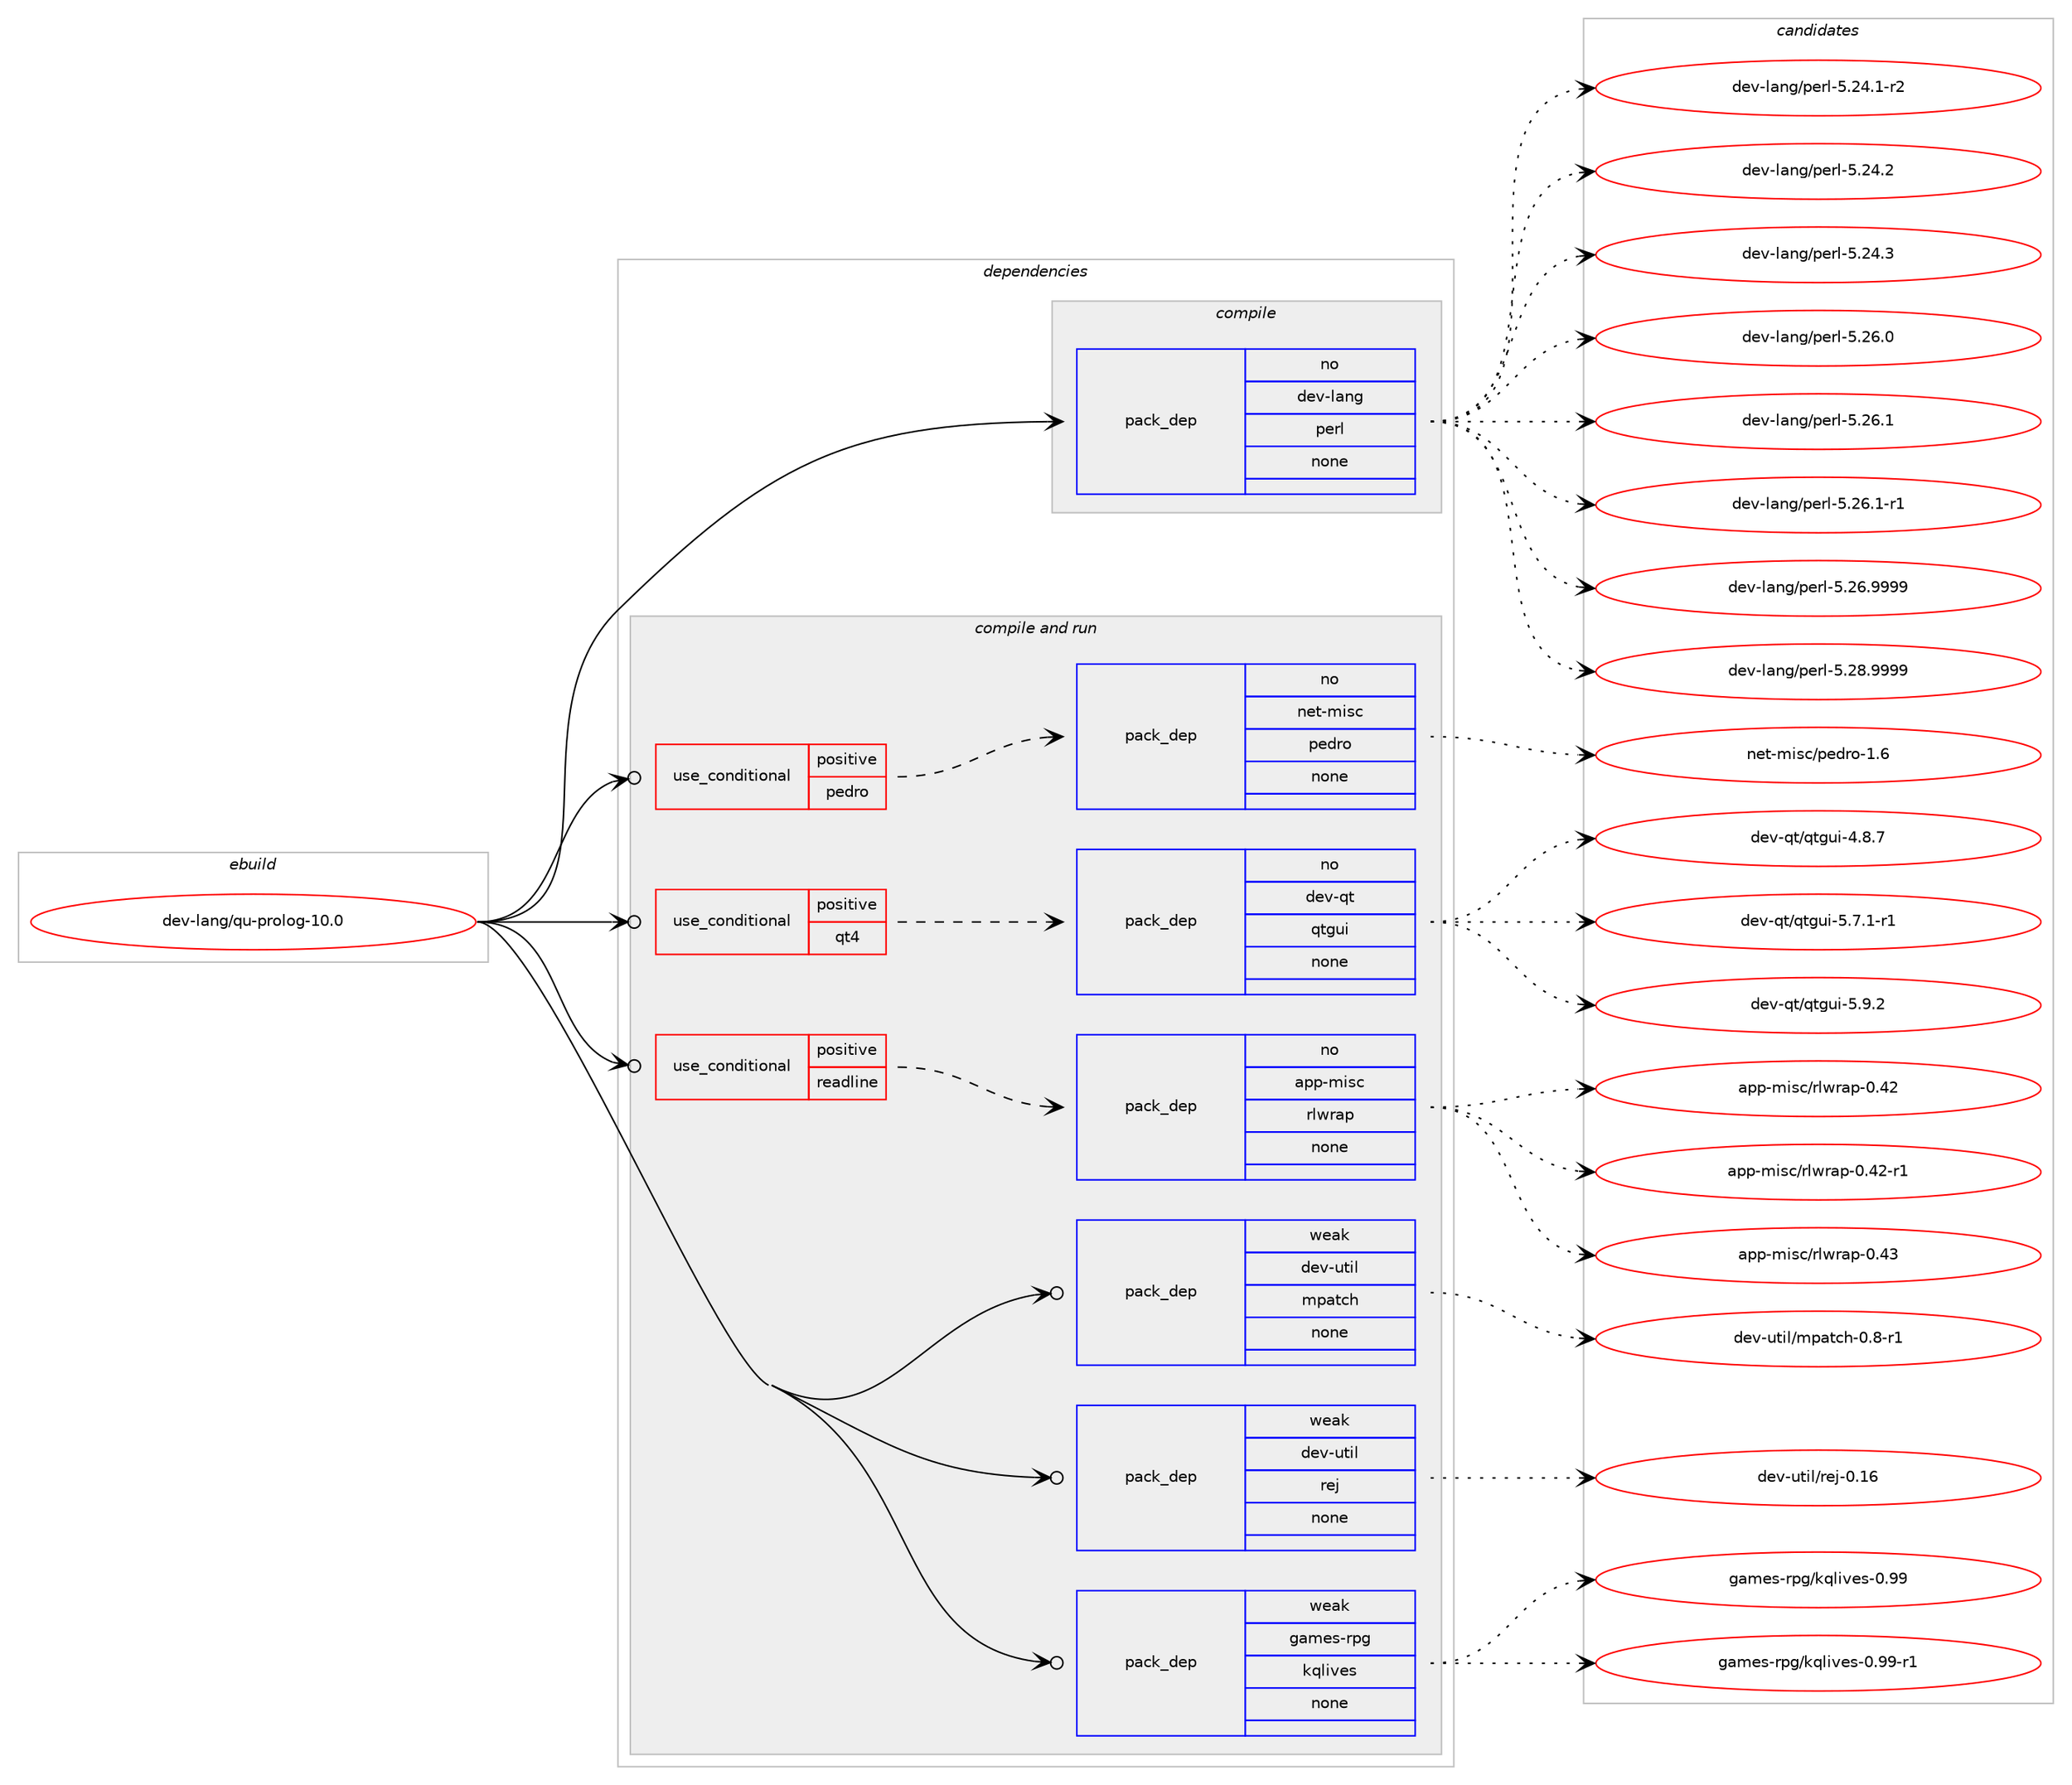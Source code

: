 digraph prolog {

# *************
# Graph options
# *************

newrank=true;
concentrate=true;
compound=true;
graph [rankdir=LR,fontname=Helvetica,fontsize=10,ranksep=1.5];#, ranksep=2.5, nodesep=0.2];
edge  [arrowhead=vee];
node  [fontname=Helvetica,fontsize=10];

# **********
# The ebuild
# **********

subgraph cluster_leftcol {
color=gray;
rank=same;
label=<<i>ebuild</i>>;
id [label="dev-lang/qu-prolog-10.0", color=red, width=4, href="../dev-lang/qu-prolog-10.0.svg"];
}

# ****************
# The dependencies
# ****************

subgraph cluster_midcol {
color=gray;
label=<<i>dependencies</i>>;
subgraph cluster_compile {
fillcolor="#eeeeee";
style=filled;
label=<<i>compile</i>>;
subgraph pack82425 {
dependency109186 [label=<<TABLE BORDER="0" CELLBORDER="1" CELLSPACING="0" CELLPADDING="4" WIDTH="220"><TR><TD ROWSPAN="6" CELLPADDING="30">pack_dep</TD></TR><TR><TD WIDTH="110">no</TD></TR><TR><TD>dev-lang</TD></TR><TR><TD>perl</TD></TR><TR><TD>none</TD></TR><TR><TD></TD></TR></TABLE>>, shape=none, color=blue];
}
id:e -> dependency109186:w [weight=20,style="solid",arrowhead="vee"];
}
subgraph cluster_compileandrun {
fillcolor="#eeeeee";
style=filled;
label=<<i>compile and run</i>>;
subgraph cond23619 {
dependency109187 [label=<<TABLE BORDER="0" CELLBORDER="1" CELLSPACING="0" CELLPADDING="4"><TR><TD ROWSPAN="3" CELLPADDING="10">use_conditional</TD></TR><TR><TD>positive</TD></TR><TR><TD>pedro</TD></TR></TABLE>>, shape=none, color=red];
subgraph pack82426 {
dependency109188 [label=<<TABLE BORDER="0" CELLBORDER="1" CELLSPACING="0" CELLPADDING="4" WIDTH="220"><TR><TD ROWSPAN="6" CELLPADDING="30">pack_dep</TD></TR><TR><TD WIDTH="110">no</TD></TR><TR><TD>net-misc</TD></TR><TR><TD>pedro</TD></TR><TR><TD>none</TD></TR><TR><TD></TD></TR></TABLE>>, shape=none, color=blue];
}
dependency109187:e -> dependency109188:w [weight=20,style="dashed",arrowhead="vee"];
}
id:e -> dependency109187:w [weight=20,style="solid",arrowhead="odotvee"];
subgraph cond23620 {
dependency109189 [label=<<TABLE BORDER="0" CELLBORDER="1" CELLSPACING="0" CELLPADDING="4"><TR><TD ROWSPAN="3" CELLPADDING="10">use_conditional</TD></TR><TR><TD>positive</TD></TR><TR><TD>qt4</TD></TR></TABLE>>, shape=none, color=red];
subgraph pack82427 {
dependency109190 [label=<<TABLE BORDER="0" CELLBORDER="1" CELLSPACING="0" CELLPADDING="4" WIDTH="220"><TR><TD ROWSPAN="6" CELLPADDING="30">pack_dep</TD></TR><TR><TD WIDTH="110">no</TD></TR><TR><TD>dev-qt</TD></TR><TR><TD>qtgui</TD></TR><TR><TD>none</TD></TR><TR><TD></TD></TR></TABLE>>, shape=none, color=blue];
}
dependency109189:e -> dependency109190:w [weight=20,style="dashed",arrowhead="vee"];
}
id:e -> dependency109189:w [weight=20,style="solid",arrowhead="odotvee"];
subgraph cond23621 {
dependency109191 [label=<<TABLE BORDER="0" CELLBORDER="1" CELLSPACING="0" CELLPADDING="4"><TR><TD ROWSPAN="3" CELLPADDING="10">use_conditional</TD></TR><TR><TD>positive</TD></TR><TR><TD>readline</TD></TR></TABLE>>, shape=none, color=red];
subgraph pack82428 {
dependency109192 [label=<<TABLE BORDER="0" CELLBORDER="1" CELLSPACING="0" CELLPADDING="4" WIDTH="220"><TR><TD ROWSPAN="6" CELLPADDING="30">pack_dep</TD></TR><TR><TD WIDTH="110">no</TD></TR><TR><TD>app-misc</TD></TR><TR><TD>rlwrap</TD></TR><TR><TD>none</TD></TR><TR><TD></TD></TR></TABLE>>, shape=none, color=blue];
}
dependency109191:e -> dependency109192:w [weight=20,style="dashed",arrowhead="vee"];
}
id:e -> dependency109191:w [weight=20,style="solid",arrowhead="odotvee"];
subgraph pack82429 {
dependency109193 [label=<<TABLE BORDER="0" CELLBORDER="1" CELLSPACING="0" CELLPADDING="4" WIDTH="220"><TR><TD ROWSPAN="6" CELLPADDING="30">pack_dep</TD></TR><TR><TD WIDTH="110">weak</TD></TR><TR><TD>dev-util</TD></TR><TR><TD>mpatch</TD></TR><TR><TD>none</TD></TR><TR><TD></TD></TR></TABLE>>, shape=none, color=blue];
}
id:e -> dependency109193:w [weight=20,style="solid",arrowhead="odotvee"];
subgraph pack82430 {
dependency109194 [label=<<TABLE BORDER="0" CELLBORDER="1" CELLSPACING="0" CELLPADDING="4" WIDTH="220"><TR><TD ROWSPAN="6" CELLPADDING="30">pack_dep</TD></TR><TR><TD WIDTH="110">weak</TD></TR><TR><TD>dev-util</TD></TR><TR><TD>rej</TD></TR><TR><TD>none</TD></TR><TR><TD></TD></TR></TABLE>>, shape=none, color=blue];
}
id:e -> dependency109194:w [weight=20,style="solid",arrowhead="odotvee"];
subgraph pack82431 {
dependency109195 [label=<<TABLE BORDER="0" CELLBORDER="1" CELLSPACING="0" CELLPADDING="4" WIDTH="220"><TR><TD ROWSPAN="6" CELLPADDING="30">pack_dep</TD></TR><TR><TD WIDTH="110">weak</TD></TR><TR><TD>games-rpg</TD></TR><TR><TD>kqlives</TD></TR><TR><TD>none</TD></TR><TR><TD></TD></TR></TABLE>>, shape=none, color=blue];
}
id:e -> dependency109195:w [weight=20,style="solid",arrowhead="odotvee"];
}
subgraph cluster_run {
fillcolor="#eeeeee";
style=filled;
label=<<i>run</i>>;
}
}

# **************
# The candidates
# **************

subgraph cluster_choices {
rank=same;
color=gray;
label=<<i>candidates</i>>;

subgraph choice82425 {
color=black;
nodesep=1;
choice100101118451089711010347112101114108455346505246494511450 [label="dev-lang/perl-5.24.1-r2", color=red, width=4,href="../dev-lang/perl-5.24.1-r2.svg"];
choice10010111845108971101034711210111410845534650524650 [label="dev-lang/perl-5.24.2", color=red, width=4,href="../dev-lang/perl-5.24.2.svg"];
choice10010111845108971101034711210111410845534650524651 [label="dev-lang/perl-5.24.3", color=red, width=4,href="../dev-lang/perl-5.24.3.svg"];
choice10010111845108971101034711210111410845534650544648 [label="dev-lang/perl-5.26.0", color=red, width=4,href="../dev-lang/perl-5.26.0.svg"];
choice10010111845108971101034711210111410845534650544649 [label="dev-lang/perl-5.26.1", color=red, width=4,href="../dev-lang/perl-5.26.1.svg"];
choice100101118451089711010347112101114108455346505446494511449 [label="dev-lang/perl-5.26.1-r1", color=red, width=4,href="../dev-lang/perl-5.26.1-r1.svg"];
choice10010111845108971101034711210111410845534650544657575757 [label="dev-lang/perl-5.26.9999", color=red, width=4,href="../dev-lang/perl-5.26.9999.svg"];
choice10010111845108971101034711210111410845534650564657575757 [label="dev-lang/perl-5.28.9999", color=red, width=4,href="../dev-lang/perl-5.28.9999.svg"];
dependency109186:e -> choice100101118451089711010347112101114108455346505246494511450:w [style=dotted,weight="100"];
dependency109186:e -> choice10010111845108971101034711210111410845534650524650:w [style=dotted,weight="100"];
dependency109186:e -> choice10010111845108971101034711210111410845534650524651:w [style=dotted,weight="100"];
dependency109186:e -> choice10010111845108971101034711210111410845534650544648:w [style=dotted,weight="100"];
dependency109186:e -> choice10010111845108971101034711210111410845534650544649:w [style=dotted,weight="100"];
dependency109186:e -> choice100101118451089711010347112101114108455346505446494511449:w [style=dotted,weight="100"];
dependency109186:e -> choice10010111845108971101034711210111410845534650544657575757:w [style=dotted,weight="100"];
dependency109186:e -> choice10010111845108971101034711210111410845534650564657575757:w [style=dotted,weight="100"];
}
subgraph choice82426 {
color=black;
nodesep=1;
choice11010111645109105115994711210110011411145494654 [label="net-misc/pedro-1.6", color=red, width=4,href="../net-misc/pedro-1.6.svg"];
dependency109188:e -> choice11010111645109105115994711210110011411145494654:w [style=dotted,weight="100"];
}
subgraph choice82427 {
color=black;
nodesep=1;
choice1001011184511311647113116103117105455246564655 [label="dev-qt/qtgui-4.8.7", color=red, width=4,href="../dev-qt/qtgui-4.8.7.svg"];
choice10010111845113116471131161031171054553465546494511449 [label="dev-qt/qtgui-5.7.1-r1", color=red, width=4,href="../dev-qt/qtgui-5.7.1-r1.svg"];
choice1001011184511311647113116103117105455346574650 [label="dev-qt/qtgui-5.9.2", color=red, width=4,href="../dev-qt/qtgui-5.9.2.svg"];
dependency109190:e -> choice1001011184511311647113116103117105455246564655:w [style=dotted,weight="100"];
dependency109190:e -> choice10010111845113116471131161031171054553465546494511449:w [style=dotted,weight="100"];
dependency109190:e -> choice1001011184511311647113116103117105455346574650:w [style=dotted,weight="100"];
}
subgraph choice82428 {
color=black;
nodesep=1;
choice97112112451091051159947114108119114971124548465250 [label="app-misc/rlwrap-0.42", color=red, width=4,href="../app-misc/rlwrap-0.42.svg"];
choice971121124510910511599471141081191149711245484652504511449 [label="app-misc/rlwrap-0.42-r1", color=red, width=4,href="../app-misc/rlwrap-0.42-r1.svg"];
choice97112112451091051159947114108119114971124548465251 [label="app-misc/rlwrap-0.43", color=red, width=4,href="../app-misc/rlwrap-0.43.svg"];
dependency109192:e -> choice97112112451091051159947114108119114971124548465250:w [style=dotted,weight="100"];
dependency109192:e -> choice971121124510910511599471141081191149711245484652504511449:w [style=dotted,weight="100"];
dependency109192:e -> choice97112112451091051159947114108119114971124548465251:w [style=dotted,weight="100"];
}
subgraph choice82429 {
color=black;
nodesep=1;
choice10010111845117116105108471091129711699104454846564511449 [label="dev-util/mpatch-0.8-r1", color=red, width=4,href="../dev-util/mpatch-0.8-r1.svg"];
dependency109193:e -> choice10010111845117116105108471091129711699104454846564511449:w [style=dotted,weight="100"];
}
subgraph choice82430 {
color=black;
nodesep=1;
choice10010111845117116105108471141011064548464954 [label="dev-util/rej-0.16", color=red, width=4,href="../dev-util/rej-0.16.svg"];
dependency109194:e -> choice10010111845117116105108471141011064548464954:w [style=dotted,weight="100"];
}
subgraph choice82431 {
color=black;
nodesep=1;
choice1039710910111545114112103471071131081051181011154548465757 [label="games-rpg/kqlives-0.99", color=red, width=4,href="../games-rpg/kqlives-0.99.svg"];
choice10397109101115451141121034710711310810511810111545484657574511449 [label="games-rpg/kqlives-0.99-r1", color=red, width=4,href="../games-rpg/kqlives-0.99-r1.svg"];
dependency109195:e -> choice1039710910111545114112103471071131081051181011154548465757:w [style=dotted,weight="100"];
dependency109195:e -> choice10397109101115451141121034710711310810511810111545484657574511449:w [style=dotted,weight="100"];
}
}

}
